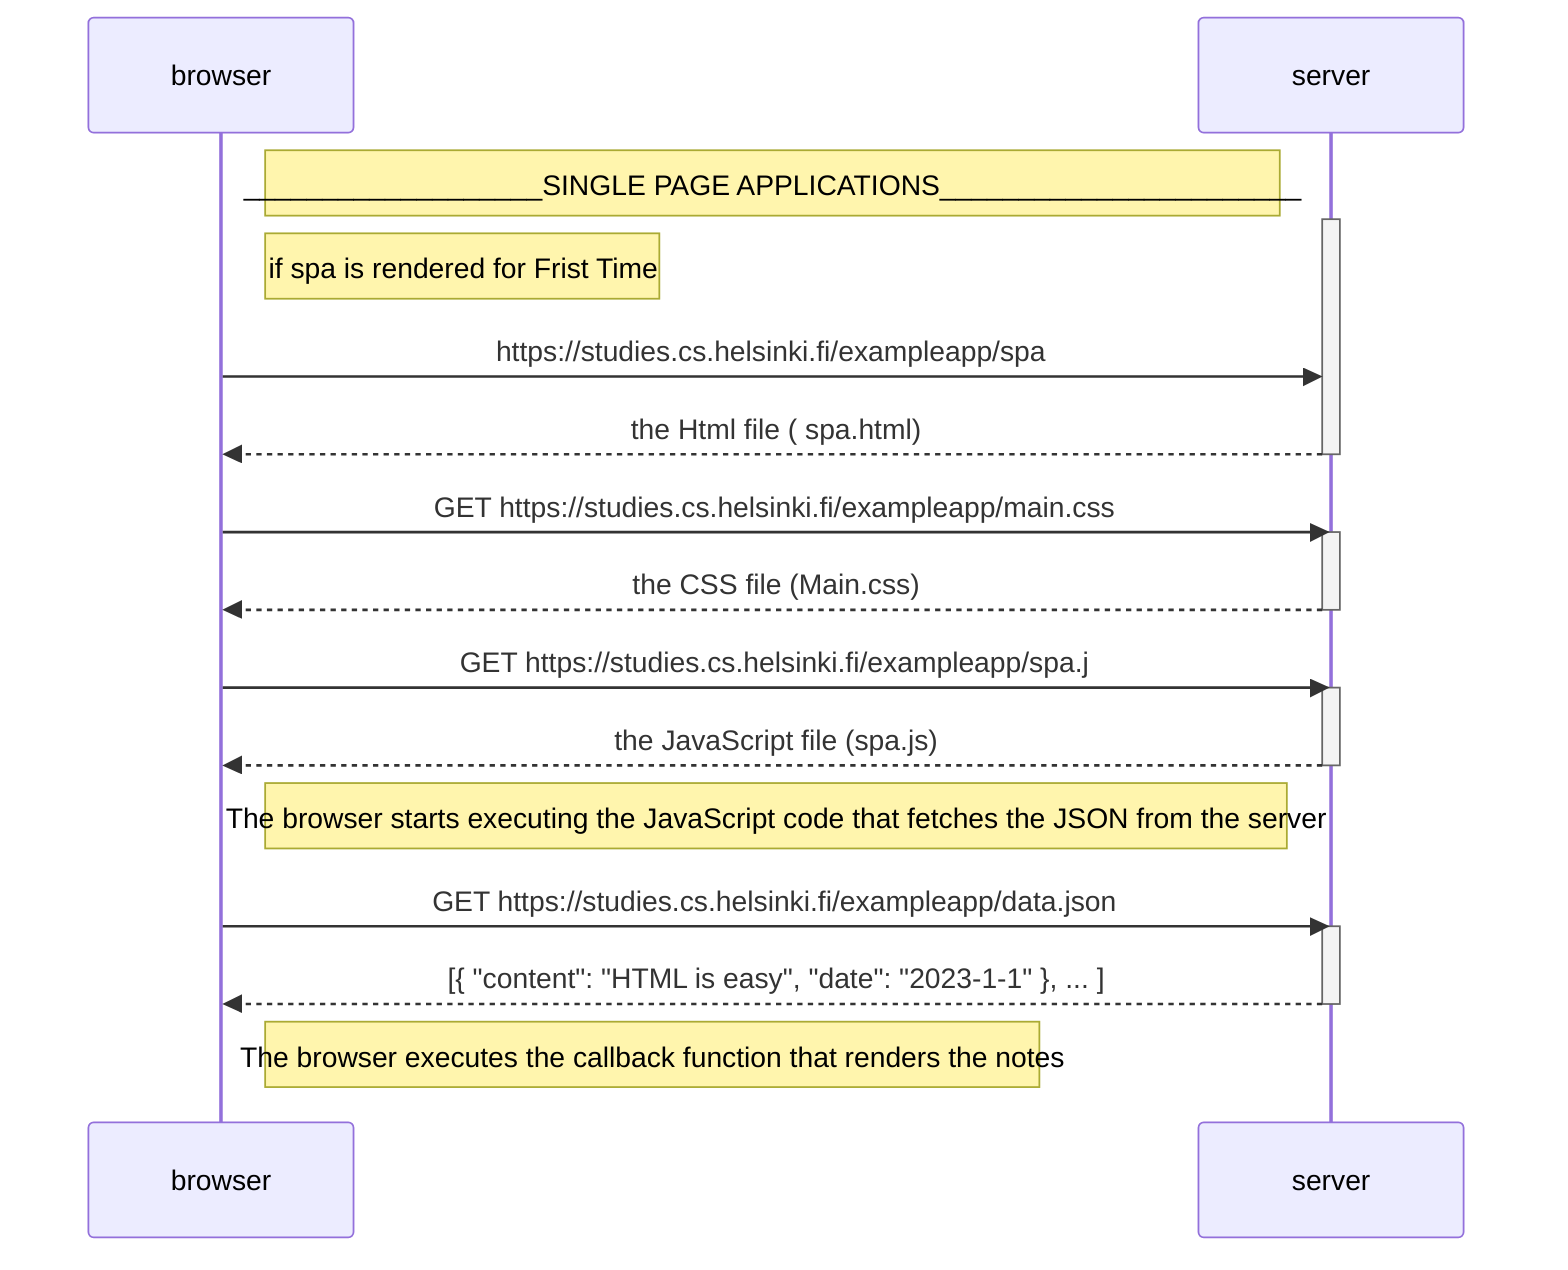 sequenceDiagram
    participant browser
    participant server
Note right of browser: ___________________SINGLE PAGE APPLICATIONS_______________________

activate server
    Note right of browser: if spa is rendered for Frist Time
    browser->>server: https://studies.cs.helsinki.fi/exampleapp/spa
    server-->>browser: the Html file ( spa.html)
    deactivate server

    browser->>server: GET https://studies.cs.helsinki.fi/exampleapp/main.css
    activate server
    server-->>browser: the CSS file (Main.css)
    deactivate server

    browser->>server: GET https://studies.cs.helsinki.fi/exampleapp/spa.j
    activate server
    server-->>browser: the JavaScript file (spa.js)
    deactivate server

    Note right of browser: The browser starts executing the JavaScript code that fetches the JSON from the server

    browser->>server: GET https://studies.cs.helsinki.fi/exampleapp/data.json
    activate server
    server-->>browser: [{ "content": "HTML is easy", "date": "2023-1-1" }, ... ]
    deactivate server

    Note right of browser: The browser executes the callback function that renders the notes